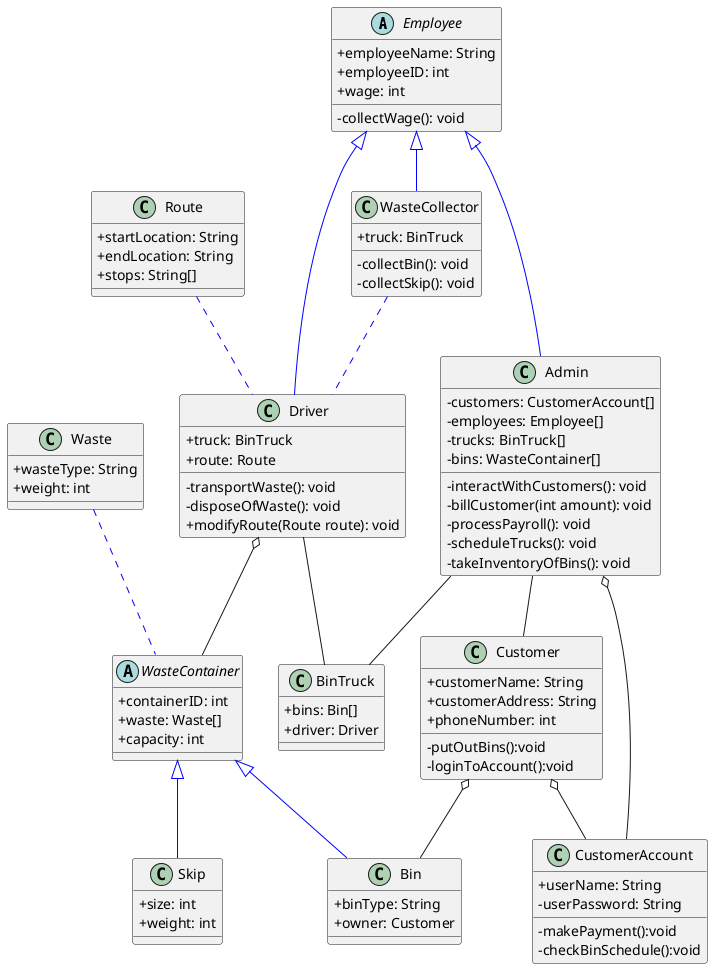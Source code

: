 @startuml

skinparam classAttributeIconSize 0

abstract class Employee
{
    +employeeName: String
    +employeeID: int
    +wage: int

    -collectWage(): void
}

class Admin {

    -customers: CustomerAccount[]
    -employees: Employee[]
    -trucks: BinTruck[]
    -bins: WasteContainer[]

    -interactWithCustomers(): void
    -billCustomer(int amount): void
    -processPayroll(): void
    -scheduleTrucks(): void
    -takeInventoryOfBins(): void
}

class Driver
{
    +truck: BinTruck
    +route: Route

    -transportWaste(): void
    -disposeOfWaste(): void
    +modifyRoute(Route route): void
}

class WasteCollector
{
    +truck: BinTruck

    -collectBin(): void
    -collectSkip(): void
}

class BinTruck
{
    +bins: Bin[]
    +driver: Driver
}

class Waste
{
    +wasteType: String 
    +weight: int
}

class Skip
{
    +size: int
    +weight: int
}

abstract class WasteContainer
{
    +containerID: int
    +waste: Waste[]
    +capacity: int
}

class Customer
{
    +customerName: String
    +customerAddress: String
    +phoneNumber: int

    -putOutBins():void
    -loginToAccount():void
}

class CustomerAccount
{
    +userName: String
    -userPassword: String

    -makePayment():void
    -checkBinSchedule():void

}

class Bin
{
    +binType: String
    +owner: Customer
}

class Route
{
    +startLocation: String
    +endLocation: String
    +stops: String[]
}

Employee<|-[#blue]-Driver
Employee<|-[#blue]-WasteCollector
Employee<|-[#blue]-Admin

WasteContainer<|-[#blue]-Skip
WasteContainer<|-[#blue]-Bin

Customer o-- CustomerAccount

WasteCollector .[#blue]. Driver
Driver -- BinTruck
Admin -- BinTruck
Driver o-- WasteContainer
Customer o-- Bin
Admin o-- CustomerAccount
Admin -- Customer
WasteContainer .[#blue]up. Waste
Driver .[#blue]up. Route


newpage


abstract class WasteCentre
{
    +name: String
    +waste: Waste[]
}

class Landfill
{
    +capacity: int
    +wasteAmount: int

    +processWaste(Waste[] waste): void
}

class Incinerator
{
    +fuel: int
    +incinerationQueue: Waste[]

    +burnWaste(Waste waste): void
}

WasteCentre<|-[#blue]-Landfill
WasteCentre<|-[#blue]-Incinerator

@enduml
